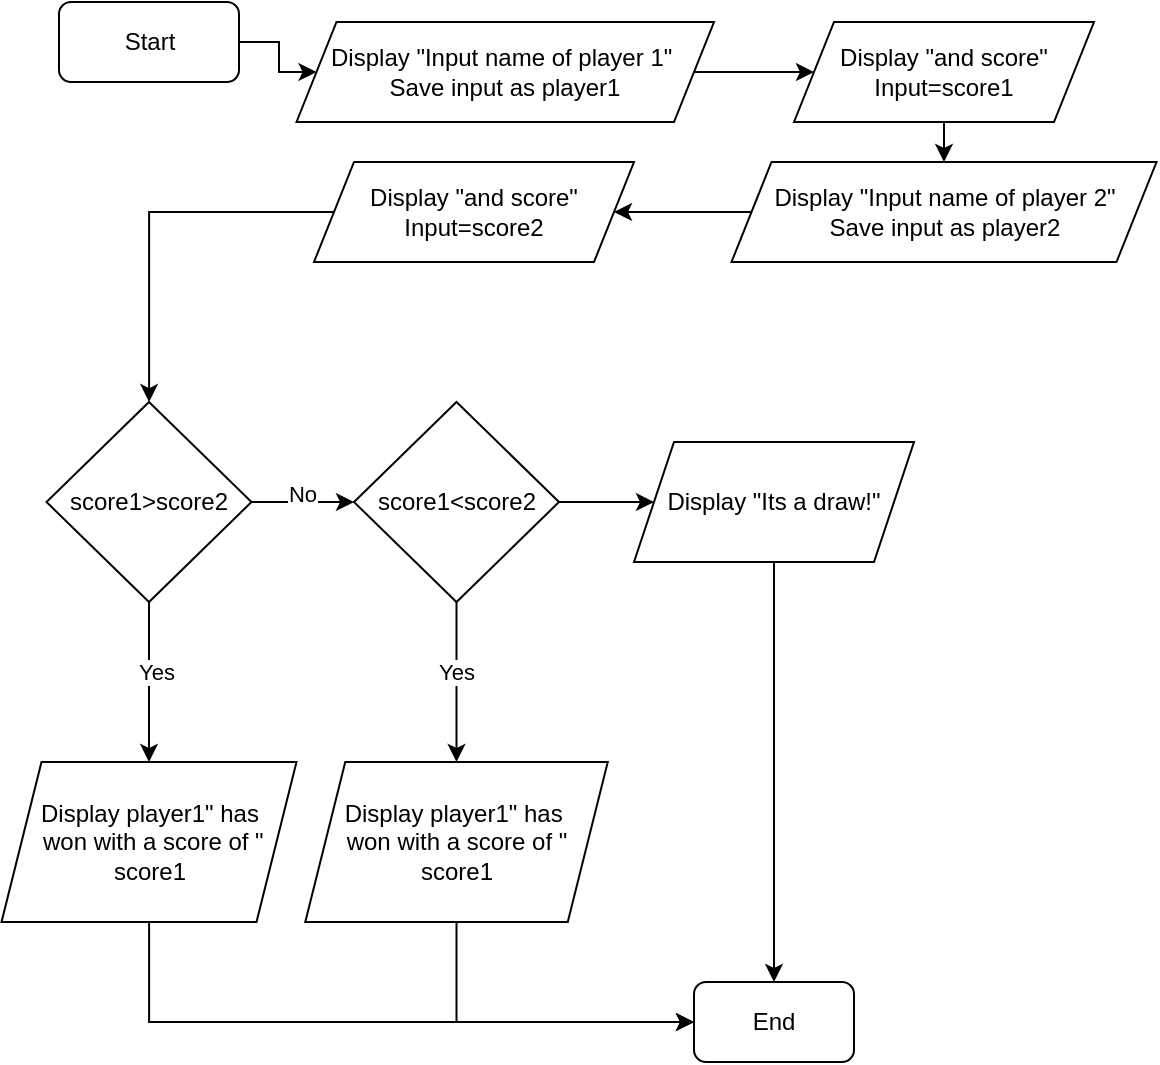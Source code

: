 <mxfile>
    <diagram name="Page-1" id="WMzyBpJKw5hDXPmI8zSA">
        <mxGraphModel dx="1336" dy="714" grid="1" gridSize="10" guides="1" tooltips="1" connect="1" arrows="1" fold="1" page="1" pageScale="1" pageWidth="850" pageHeight="1100" math="0" shadow="0">
            <root>
                <mxCell id="0"/>
                <mxCell id="1" parent="0"/>
                <mxCell id="07MFycVWwDGjIQSSNlZj-3" value="" style="edgeStyle=orthogonalEdgeStyle;rounded=0;orthogonalLoop=1;jettySize=auto;html=1;" parent="1" source="07MFycVWwDGjIQSSNlZj-1" target="07MFycVWwDGjIQSSNlZj-2" edge="1">
                    <mxGeometry relative="1" as="geometry"/>
                </mxCell>
                <mxCell id="07MFycVWwDGjIQSSNlZj-1" value="Start" style="rounded=1;whiteSpace=wrap;html=1;" parent="1" vertex="1">
                    <mxGeometry x="82.5" y="20" width="90" height="40" as="geometry"/>
                </mxCell>
                <mxCell id="07MFycVWwDGjIQSSNlZj-6" value="" style="edgeStyle=orthogonalEdgeStyle;rounded=0;orthogonalLoop=1;jettySize=auto;html=1;entryX=0;entryY=0.5;entryDx=0;entryDy=0;" parent="1" source="07MFycVWwDGjIQSSNlZj-2" target="2" edge="1">
                    <mxGeometry relative="1" as="geometry"/>
                </mxCell>
                <mxCell id="07MFycVWwDGjIQSSNlZj-2" value="&lt;div&gt;Display &quot;Input name of&amp;nbsp;&lt;span style=&quot;background-color: initial;&quot;&gt;player 1&quot;&amp;nbsp;&lt;/span&gt;&lt;/div&gt;&lt;div&gt;&lt;span style=&quot;background-color: initial;&quot;&gt;Save input as player1&lt;/span&gt;&lt;/div&gt;" style="shape=parallelogram;perimeter=parallelogramPerimeter;whiteSpace=wrap;html=1;fixedSize=1;" parent="1" vertex="1">
                    <mxGeometry x="201.25" y="30" width="208.75" height="50" as="geometry"/>
                </mxCell>
                <mxCell id="07MFycVWwDGjIQSSNlZj-10" value="" style="edgeStyle=orthogonalEdgeStyle;rounded=0;orthogonalLoop=1;jettySize=auto;html=1;exitX=0;exitY=0.5;exitDx=0;exitDy=0;" parent="1" source="4" target="07MFycVWwDGjIQSSNlZj-9" edge="1">
                    <mxGeometry relative="1" as="geometry"/>
                </mxCell>
                <mxCell id="5" value="" style="edgeStyle=none;html=1;" edge="1" parent="1" source="07MFycVWwDGjIQSSNlZj-5" target="4">
                    <mxGeometry relative="1" as="geometry"/>
                </mxCell>
                <mxCell id="07MFycVWwDGjIQSSNlZj-5" value="&lt;div&gt;Display &quot;Input name of player 2&quot;&lt;/div&gt;&lt;div&gt;Save input as player2&lt;/div&gt;" style="shape=parallelogram;perimeter=parallelogramPerimeter;whiteSpace=wrap;html=1;fixedSize=1;" parent="1" vertex="1">
                    <mxGeometry x="418.75" y="100" width="212.5" height="50" as="geometry"/>
                </mxCell>
                <mxCell id="07MFycVWwDGjIQSSNlZj-12" value="" style="edgeStyle=orthogonalEdgeStyle;rounded=0;orthogonalLoop=1;jettySize=auto;html=1;" parent="1" source="07MFycVWwDGjIQSSNlZj-9" target="07MFycVWwDGjIQSSNlZj-11" edge="1">
                    <mxGeometry relative="1" as="geometry"/>
                </mxCell>
                <mxCell id="07MFycVWwDGjIQSSNlZj-13" value="No" style="edgeLabel;html=1;align=center;verticalAlign=middle;resizable=0;points=[];" parent="07MFycVWwDGjIQSSNlZj-12" vertex="1" connectable="0">
                    <mxGeometry x="-0.015" y="4" relative="1" as="geometry">
                        <mxPoint as="offset"/>
                    </mxGeometry>
                </mxCell>
                <mxCell id="07MFycVWwDGjIQSSNlZj-15" value="" style="edgeStyle=orthogonalEdgeStyle;rounded=0;orthogonalLoop=1;jettySize=auto;html=1;" parent="1" source="07MFycVWwDGjIQSSNlZj-9" target="07MFycVWwDGjIQSSNlZj-14" edge="1">
                    <mxGeometry relative="1" as="geometry"/>
                </mxCell>
                <mxCell id="07MFycVWwDGjIQSSNlZj-18" value="Yes" style="edgeLabel;html=1;align=center;verticalAlign=middle;resizable=0;points=[];" parent="07MFycVWwDGjIQSSNlZj-15" vertex="1" connectable="0">
                    <mxGeometry x="-0.14" y="3" relative="1" as="geometry">
                        <mxPoint as="offset"/>
                    </mxGeometry>
                </mxCell>
                <mxCell id="07MFycVWwDGjIQSSNlZj-9" value="score1&amp;gt;score2" style="rhombus;whiteSpace=wrap;html=1;" parent="1" vertex="1">
                    <mxGeometry x="76.25" y="220" width="102.5" height="100" as="geometry"/>
                </mxCell>
                <mxCell id="07MFycVWwDGjIQSSNlZj-17" value="" style="edgeStyle=orthogonalEdgeStyle;rounded=0;orthogonalLoop=1;jettySize=auto;html=1;" parent="1" source="07MFycVWwDGjIQSSNlZj-11" target="07MFycVWwDGjIQSSNlZj-16" edge="1">
                    <mxGeometry relative="1" as="geometry"/>
                </mxCell>
                <mxCell id="07MFycVWwDGjIQSSNlZj-19" value="Yes" style="edgeLabel;html=1;align=center;verticalAlign=middle;resizable=0;points=[];" parent="07MFycVWwDGjIQSSNlZj-17" vertex="1" connectable="0">
                    <mxGeometry x="-0.139" y="-1" relative="1" as="geometry">
                        <mxPoint as="offset"/>
                    </mxGeometry>
                </mxCell>
                <mxCell id="07MFycVWwDGjIQSSNlZj-21" value="" style="edgeStyle=orthogonalEdgeStyle;rounded=0;orthogonalLoop=1;jettySize=auto;html=1;" parent="1" source="07MFycVWwDGjIQSSNlZj-11" target="07MFycVWwDGjIQSSNlZj-20" edge="1">
                    <mxGeometry relative="1" as="geometry"/>
                </mxCell>
                <mxCell id="07MFycVWwDGjIQSSNlZj-11" value="score1&amp;lt;score2" style="rhombus;whiteSpace=wrap;html=1;" parent="1" vertex="1">
                    <mxGeometry x="230" y="220" width="102.5" height="100" as="geometry"/>
                </mxCell>
                <mxCell id="07MFycVWwDGjIQSSNlZj-29" value="" style="edgeStyle=orthogonalEdgeStyle;rounded=0;orthogonalLoop=1;jettySize=auto;html=1;entryX=0;entryY=0.5;entryDx=0;entryDy=0;" parent="1" source="07MFycVWwDGjIQSSNlZj-14" target="07MFycVWwDGjIQSSNlZj-24" edge="1">
                    <mxGeometry relative="1" as="geometry">
                        <mxPoint x="127.5" y="560" as="targetPoint"/>
                        <Array as="points">
                            <mxPoint x="128" y="530"/>
                        </Array>
                    </mxGeometry>
                </mxCell>
                <mxCell id="07MFycVWwDGjIQSSNlZj-14" value="&lt;div&gt;Display player1&quot; has&lt;/div&gt;&lt;div&gt;&amp;nbsp;won with a score of &quot; score1&lt;/div&gt;" style="shape=parallelogram;perimeter=parallelogramPerimeter;whiteSpace=wrap;html=1;fixedSize=1;" parent="1" vertex="1">
                    <mxGeometry x="53.75" y="400" width="147.5" height="80" as="geometry"/>
                </mxCell>
                <mxCell id="07MFycVWwDGjIQSSNlZj-27" value="" style="edgeStyle=orthogonalEdgeStyle;rounded=0;orthogonalLoop=1;jettySize=auto;html=1;entryX=0;entryY=0.5;entryDx=0;entryDy=0;" parent="1" source="07MFycVWwDGjIQSSNlZj-16" target="07MFycVWwDGjIQSSNlZj-24" edge="1">
                    <mxGeometry relative="1" as="geometry">
                        <mxPoint x="281.25" y="560" as="targetPoint"/>
                        <Array as="points">
                            <mxPoint x="281" y="530"/>
                        </Array>
                    </mxGeometry>
                </mxCell>
                <mxCell id="07MFycVWwDGjIQSSNlZj-16" value="&lt;div&gt;Display player1&quot; has&amp;nbsp;&lt;/div&gt;&lt;div&gt;won with a score of &quot; score1&lt;/div&gt;" style="shape=parallelogram;perimeter=parallelogramPerimeter;whiteSpace=wrap;html=1;fixedSize=1;" parent="1" vertex="1">
                    <mxGeometry x="205.63" y="400" width="151.25" height="80" as="geometry"/>
                </mxCell>
                <mxCell id="07MFycVWwDGjIQSSNlZj-25" value="" style="edgeStyle=orthogonalEdgeStyle;rounded=0;orthogonalLoop=1;jettySize=auto;html=1;" parent="1" source="07MFycVWwDGjIQSSNlZj-20" target="07MFycVWwDGjIQSSNlZj-24" edge="1">
                    <mxGeometry relative="1" as="geometry"/>
                </mxCell>
                <mxCell id="07MFycVWwDGjIQSSNlZj-20" value="Display &quot;Its a draw!&quot;" style="shape=parallelogram;perimeter=parallelogramPerimeter;whiteSpace=wrap;html=1;fixedSize=1;" parent="1" vertex="1">
                    <mxGeometry x="370" y="240" width="140" height="60" as="geometry"/>
                </mxCell>
                <mxCell id="07MFycVWwDGjIQSSNlZj-24" value="End" style="rounded=1;whiteSpace=wrap;html=1;" parent="1" vertex="1">
                    <mxGeometry x="400" y="510" width="80" height="40" as="geometry"/>
                </mxCell>
                <mxCell id="3" value="" style="edgeStyle=none;html=1;" edge="1" parent="1" source="2" target="07MFycVWwDGjIQSSNlZj-5">
                    <mxGeometry relative="1" as="geometry"/>
                </mxCell>
                <mxCell id="2" value="&lt;div&gt;Display &quot;and score&quot;&lt;/div&gt;&lt;div&gt;Input=score1&lt;/div&gt;" style="shape=parallelogram;perimeter=parallelogramPerimeter;whiteSpace=wrap;html=1;fixedSize=1;" vertex="1" parent="1">
                    <mxGeometry x="450" y="30" width="150" height="50" as="geometry"/>
                </mxCell>
                <mxCell id="4" value="&lt;div&gt;Display &quot;and score&quot;&lt;/div&gt;&lt;div&gt;Input=score2&lt;/div&gt;" style="shape=parallelogram;perimeter=parallelogramPerimeter;whiteSpace=wrap;html=1;fixedSize=1;" vertex="1" parent="1">
                    <mxGeometry x="210" y="100" width="160" height="50" as="geometry"/>
                </mxCell>
            </root>
        </mxGraphModel>
    </diagram>
</mxfile>